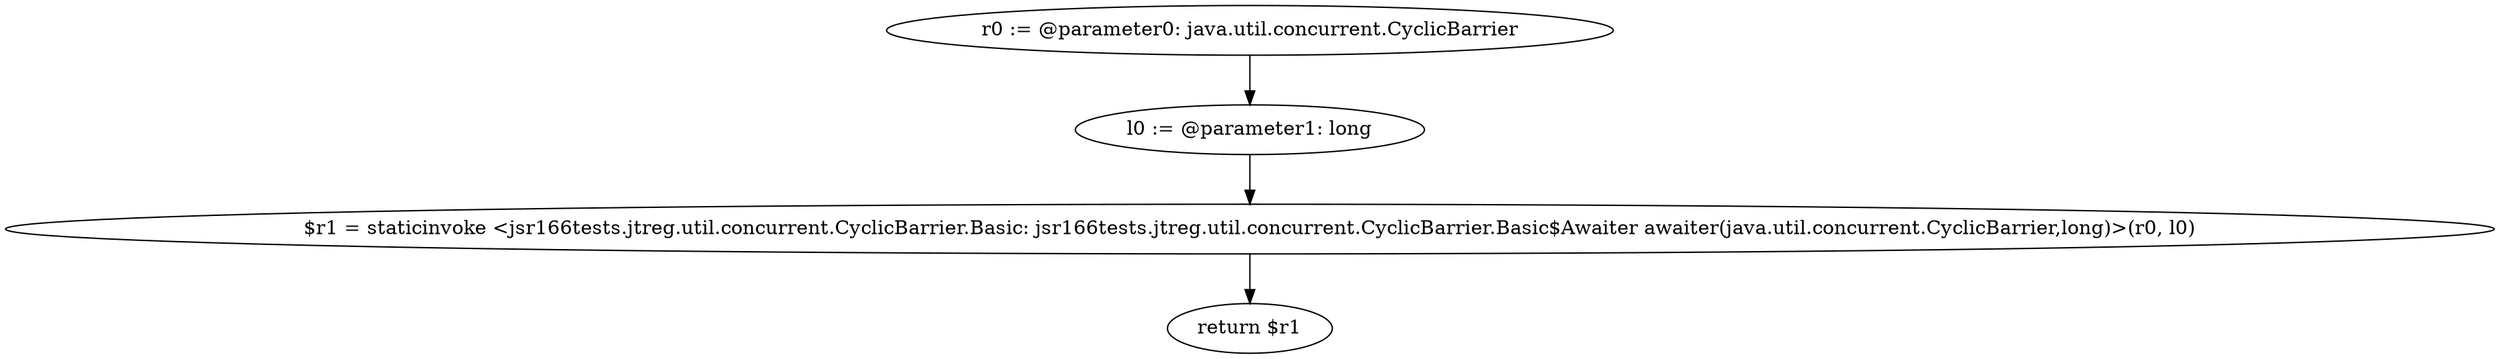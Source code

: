 digraph "unitGraph" {
    "r0 := @parameter0: java.util.concurrent.CyclicBarrier"
    "l0 := @parameter1: long"
    "$r1 = staticinvoke <jsr166tests.jtreg.util.concurrent.CyclicBarrier.Basic: jsr166tests.jtreg.util.concurrent.CyclicBarrier.Basic$Awaiter awaiter(java.util.concurrent.CyclicBarrier,long)>(r0, l0)"
    "return $r1"
    "r0 := @parameter0: java.util.concurrent.CyclicBarrier"->"l0 := @parameter1: long";
    "l0 := @parameter1: long"->"$r1 = staticinvoke <jsr166tests.jtreg.util.concurrent.CyclicBarrier.Basic: jsr166tests.jtreg.util.concurrent.CyclicBarrier.Basic$Awaiter awaiter(java.util.concurrent.CyclicBarrier,long)>(r0, l0)";
    "$r1 = staticinvoke <jsr166tests.jtreg.util.concurrent.CyclicBarrier.Basic: jsr166tests.jtreg.util.concurrent.CyclicBarrier.Basic$Awaiter awaiter(java.util.concurrent.CyclicBarrier,long)>(r0, l0)"->"return $r1";
}
